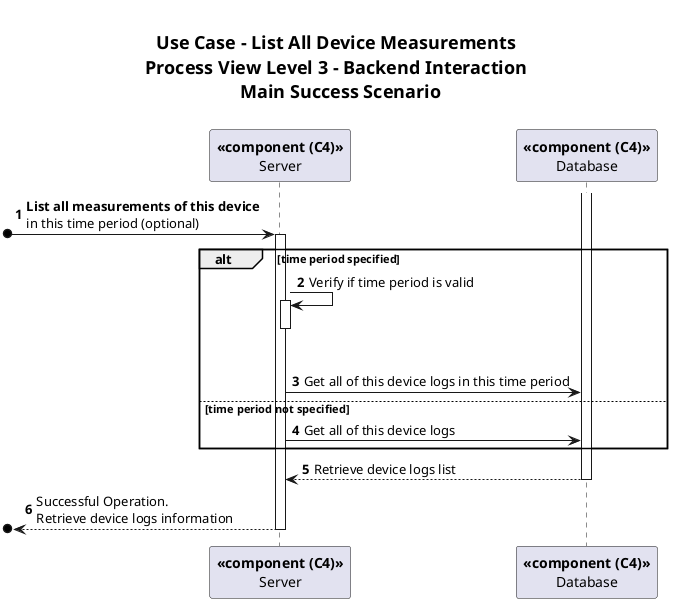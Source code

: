 @startuml
<style>
    title {
      HorizontalAlignment center
      FontSize 18
      padding 20
    }
</style>

title Use Case - List All Device Measurements \nProcess View Level 3 - Backend Interaction \n Main Success Scenario
autonumber

participant "**<<component (C4)>>**\nServer" as SERVER
participant "**<<component (C4)>>**\nDatabase" as DB

[o-> SERVER : **List all measurements of this device** \nin this time period (optional)
activate SERVER
alt time period specified
SERVER -> SERVER : Verify if time period is valid
activate SERVER
deactivate SERVER
|||
SERVER -> DB: Get all of this device logs in this time period

else time period not specified
SERVER -> DB: Get all of this device logs
end
activate DB
DB --> SERVER: Retrieve device logs list
deactivate DB

[o<-- SERVER : Successful Operation.\nRetrieve device logs information
deactivate SERVER


@enduml